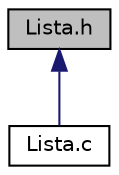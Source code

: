 digraph "Lista.h"
{
  edge [fontname="Helvetica",fontsize="10",labelfontname="Helvetica",labelfontsize="10"];
  node [fontname="Helvetica",fontsize="10",shape=record];
  Node1 [label="Lista.h",height=0.2,width=0.4,color="black", fillcolor="grey75", style="filled" fontcolor="black"];
  Node1 -> Node2 [dir="back",color="midnightblue",fontsize="10",style="solid"];
  Node2 [label="Lista.c",height=0.2,width=0.4,color="black", fillcolor="white", style="filled",URL="$Lista_8c.html",tooltip="Conteudo das funcoes referentes ao tipo abstrato de dado Lista. "];
}
